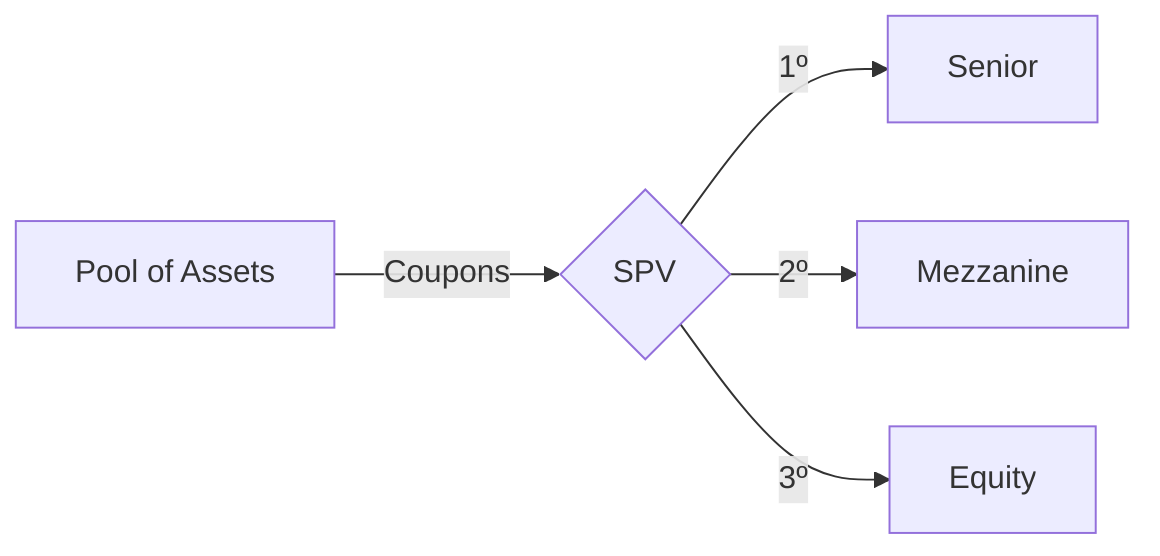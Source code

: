 graph LR

A[Pool of Assets]-->|Coupons|B{SPV}
B-->|1º|C[Senior]
B-->|2º|D[Mezzanine]
B-->|3º|E[Equity]